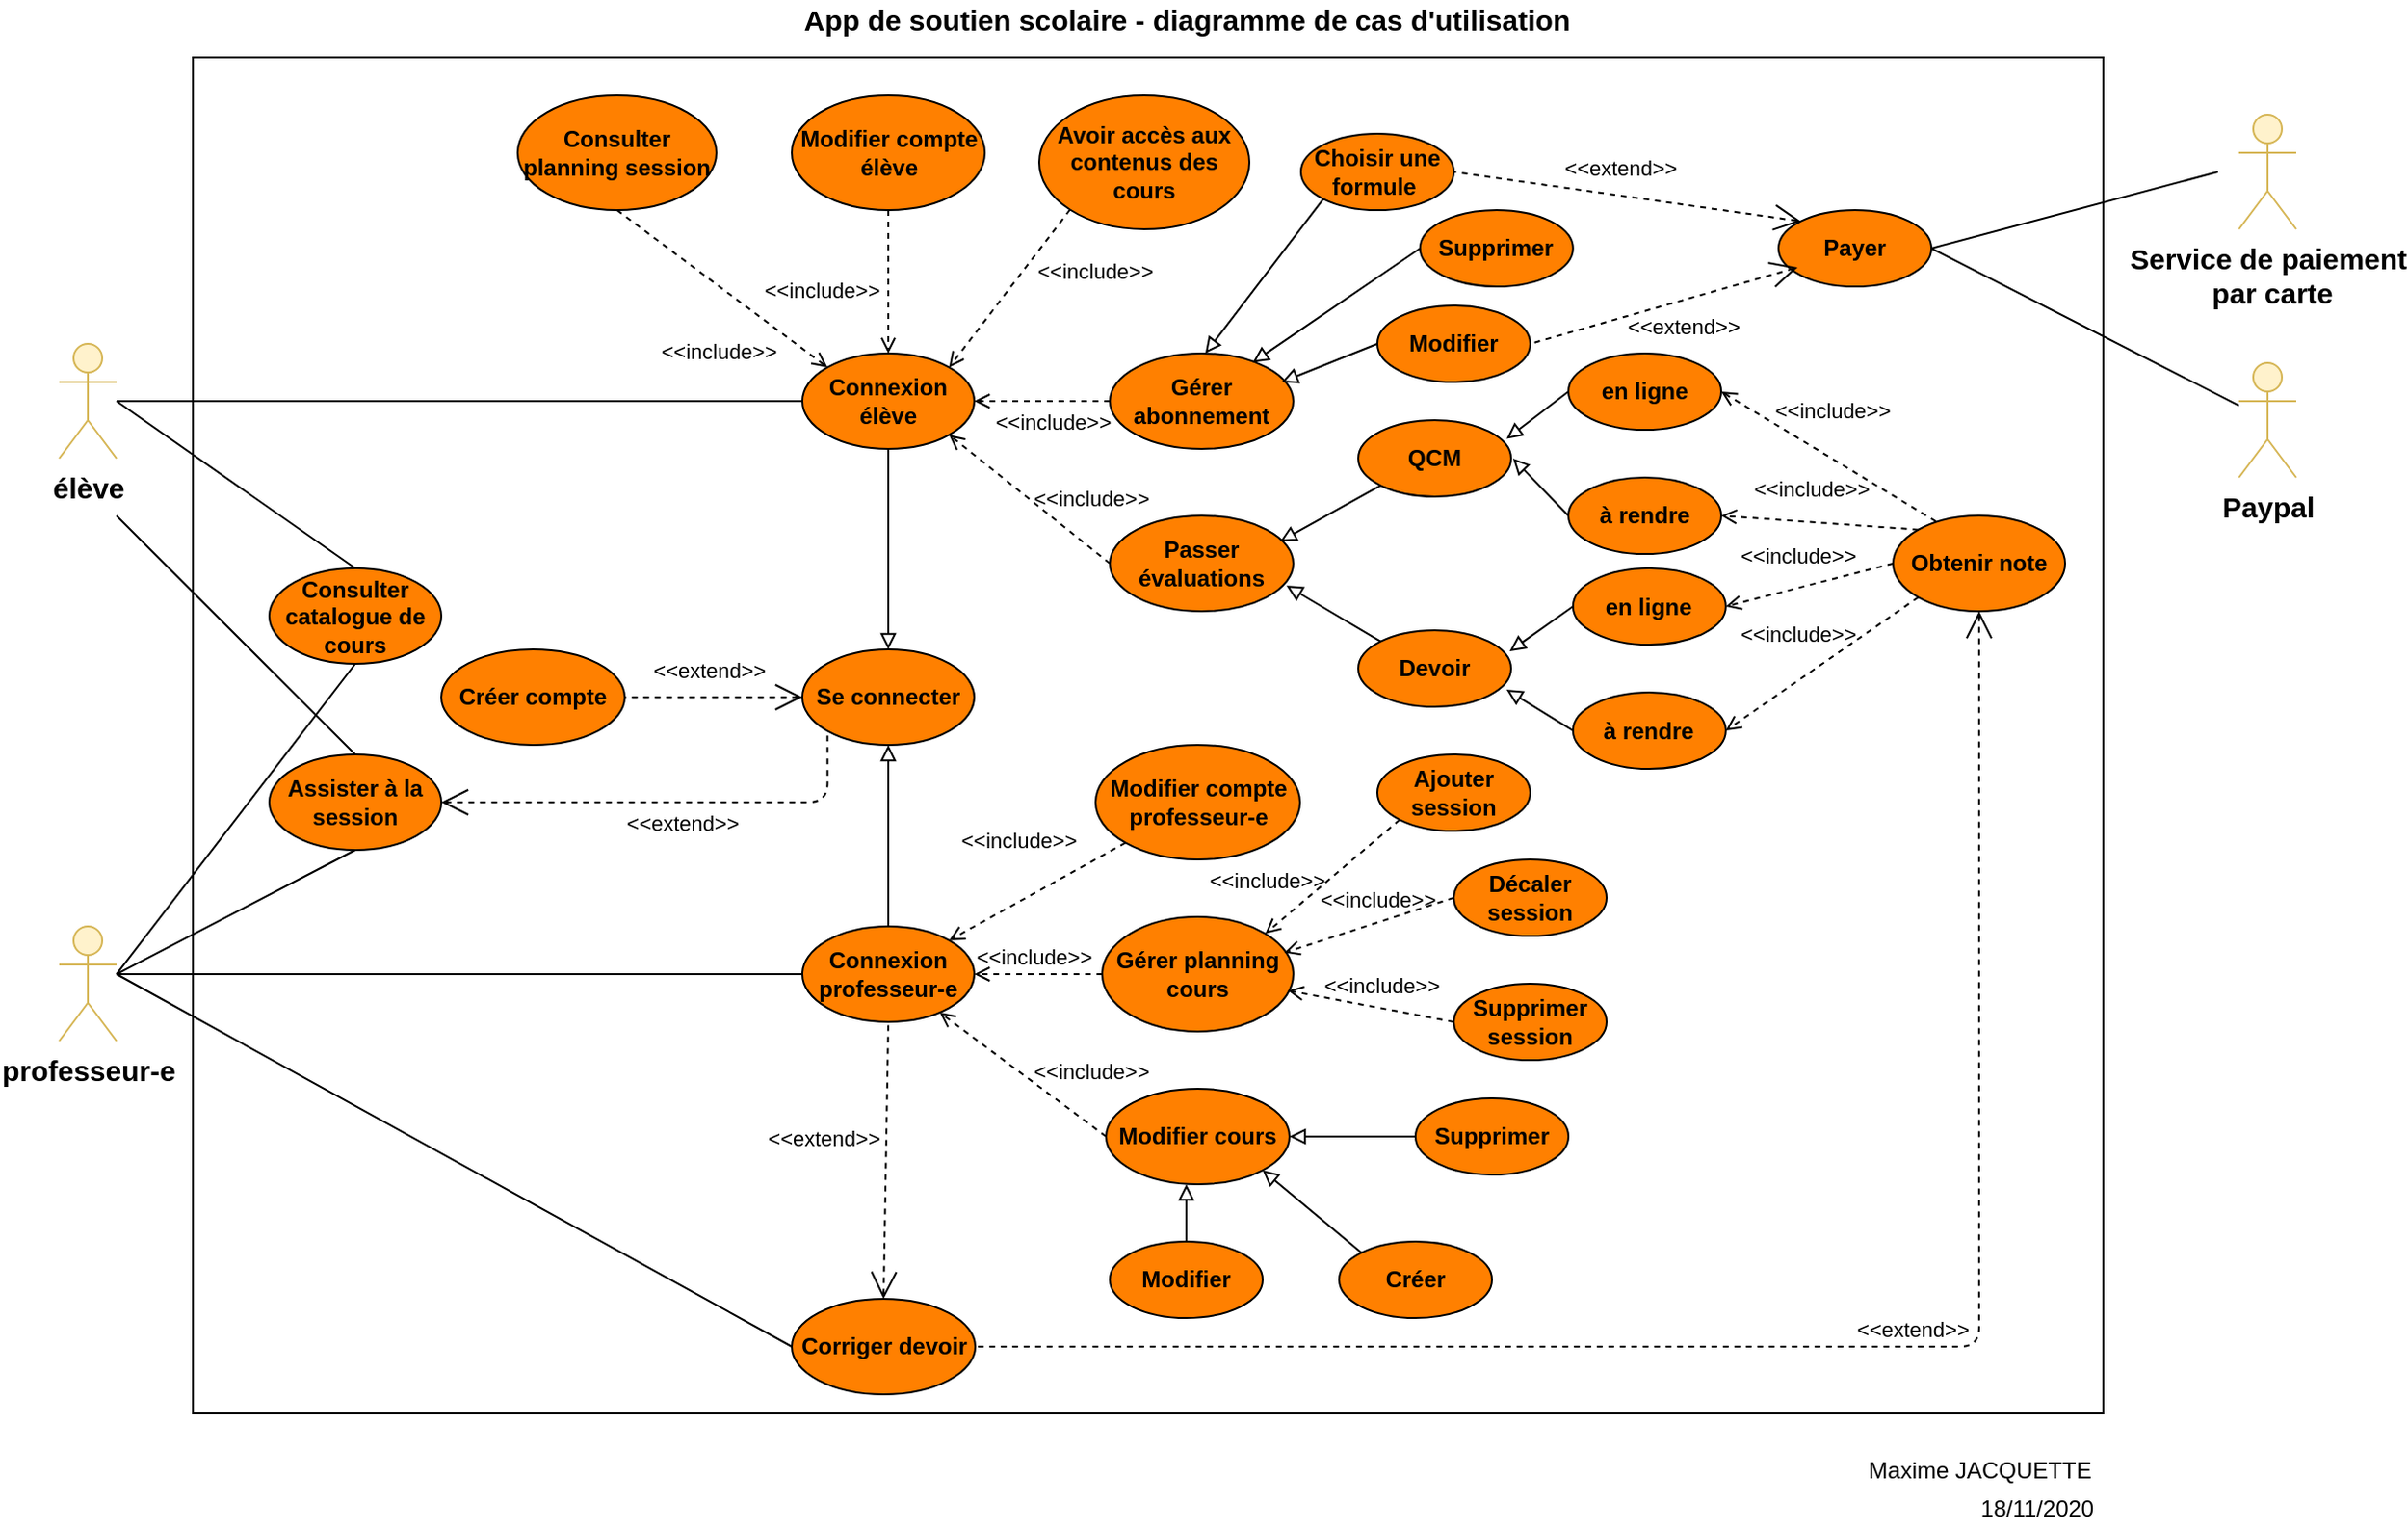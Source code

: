 <mxfile version="13.9.9" type="device"><diagram id="m76LeRl8EY66__AMMEVN" name="Page-1"><mxGraphModel dx="1038" dy="580" grid="1" gridSize="10" guides="1" tooltips="1" connect="1" arrows="1" fold="1" page="1" pageScale="1" pageWidth="827" pageHeight="1169" math="0" shadow="0"><root><mxCell id="0"/><mxCell id="1" parent="0"/><mxCell id="vDGFY8yrJB02w9KzzK8T-113" value="" style="rounded=0;whiteSpace=wrap;html=1;" parent="1" vertex="1"><mxGeometry x="140" y="80" width="1000" height="710" as="geometry"/></mxCell><mxCell id="vDGFY8yrJB02w9KzzK8T-2" value="&lt;b&gt;&lt;font style=&quot;font-size: 15px&quot;&gt;élève&lt;/font&gt;&lt;/b&gt;" style="shape=umlActor;verticalLabelPosition=bottom;verticalAlign=top;html=1;outlineConnect=0;fillColor=#fff2cc;strokeColor=#d6b656;" parent="1" vertex="1"><mxGeometry x="70" y="230" width="30" height="60" as="geometry"/></mxCell><mxCell id="vDGFY8yrJB02w9KzzK8T-10" value="&lt;b&gt;&lt;font style=&quot;font-size: 15px&quot;&gt;Paypal&lt;/font&gt;&lt;/b&gt;" style="shape=umlActor;verticalLabelPosition=bottom;verticalAlign=top;html=1;outlineConnect=0;fillColor=#fff2cc;strokeColor=#d6b656;" parent="1" vertex="1"><mxGeometry x="1211" y="240" width="30" height="60" as="geometry"/></mxCell><mxCell id="vDGFY8yrJB02w9KzzK8T-11" value="&lt;b&gt;&lt;font style=&quot;font-size: 15px&quot;&gt;professeur-e&lt;/font&gt;&lt;/b&gt;" style="shape=umlActor;verticalLabelPosition=bottom;verticalAlign=top;html=1;outlineConnect=0;fillColor=#fff2cc;strokeColor=#d6b656;" parent="1" vertex="1"><mxGeometry x="70" y="535" width="30" height="60" as="geometry"/></mxCell><mxCell id="vDGFY8yrJB02w9KzzK8T-14" value="&lt;b&gt;Créer compte&lt;/b&gt;" style="ellipse;whiteSpace=wrap;html=1;fillColor=#ff8000;" parent="1" vertex="1"><mxGeometry x="270" y="390" width="96" height="50" as="geometry"/></mxCell><mxCell id="vDGFY8yrJB02w9KzzK8T-15" value="&lt;b&gt;Se connecter&lt;/b&gt;" style="ellipse;whiteSpace=wrap;html=1;fillColor=#ff8000;" parent="1" vertex="1"><mxGeometry x="459" y="390" width="90" height="50" as="geometry"/></mxCell><mxCell id="vDGFY8yrJB02w9KzzK8T-19" value="&lt;b&gt;Modifier compte professeur-e&lt;/b&gt;" style="ellipse;whiteSpace=wrap;html=1;fillColor=#ff8000;" parent="1" vertex="1"><mxGeometry x="612.5" y="440" width="107" height="60" as="geometry"/></mxCell><mxCell id="vDGFY8yrJB02w9KzzK8T-20" value="&lt;b&gt;Passer évaluations&lt;/b&gt;" style="ellipse;whiteSpace=wrap;html=1;fillColor=#ff8000;" parent="1" vertex="1"><mxGeometry x="620" y="320" width="96" height="50" as="geometry"/></mxCell><mxCell id="vDGFY8yrJB02w9KzzK8T-24" value="&lt;b&gt;Devoir&lt;/b&gt;" style="ellipse;whiteSpace=wrap;html=1;fillColor=#ff8000;" parent="1" vertex="1"><mxGeometry x="750" y="380" width="80" height="40" as="geometry"/></mxCell><mxCell id="vDGFY8yrJB02w9KzzK8T-28" value="" style="endArrow=block;html=1;endFill=0;elbow=vertical;entryX=0.963;entryY=0.732;entryDx=0;entryDy=0;exitX=0;exitY=0;exitDx=0;exitDy=0;entryPerimeter=0;" parent="1" source="vDGFY8yrJB02w9KzzK8T-24" target="vDGFY8yrJB02w9KzzK8T-20" edge="1"><mxGeometry width="160" relative="1" as="geometry"><mxPoint x="350" y="595" as="sourcePoint"/><mxPoint x="510" y="595" as="targetPoint"/></mxGeometry></mxCell><mxCell id="vDGFY8yrJB02w9KzzK8T-30" value="&lt;b&gt;Gérer abonnement&lt;/b&gt;" style="ellipse;whiteSpace=wrap;html=1;fillColor=#ff8000;" parent="1" vertex="1"><mxGeometry x="620" y="235" width="96" height="50" as="geometry"/></mxCell><mxCell id="vDGFY8yrJB02w9KzzK8T-35" value="&lt;b&gt;Modifier cours&lt;/b&gt;" style="ellipse;whiteSpace=wrap;html=1;fillColor=#ff8000;" parent="1" vertex="1"><mxGeometry x="618" y="620" width="96" height="50" as="geometry"/></mxCell><mxCell id="vDGFY8yrJB02w9KzzK8T-37" value="&lt;b&gt;QCM&lt;/b&gt;" style="ellipse;whiteSpace=wrap;html=1;fillColor=#ff8000;" parent="1" vertex="1"><mxGeometry x="750" y="270" width="80" height="40" as="geometry"/></mxCell><mxCell id="vDGFY8yrJB02w9KzzK8T-38" value="" style="endArrow=block;html=1;endFill=0;elbow=vertical;entryX=0.929;entryY=0.268;entryDx=0;entryDy=0;exitX=0;exitY=1;exitDx=0;exitDy=0;entryPerimeter=0;" parent="1" source="vDGFY8yrJB02w9KzzK8T-37" target="vDGFY8yrJB02w9KzzK8T-20" edge="1"><mxGeometry width="160" relative="1" as="geometry"><mxPoint x="557.716" y="489.142" as="sourcePoint"/><mxPoint x="491.941" y="512.322" as="targetPoint"/></mxGeometry></mxCell><mxCell id="vDGFY8yrJB02w9KzzK8T-40" value="&lt;b&gt;Connexion élève&lt;br&gt;&lt;/b&gt;" style="ellipse;whiteSpace=wrap;html=1;fillColor=#ff8000;" parent="1" vertex="1"><mxGeometry x="459" y="235" width="90" height="50" as="geometry"/></mxCell><mxCell id="vDGFY8yrJB02w9KzzK8T-41" value="&lt;b&gt;Connexion professeur-e&lt;br&gt;&lt;/b&gt;" style="ellipse;whiteSpace=wrap;html=1;fillColor=#ff8000;" parent="1" vertex="1"><mxGeometry x="459" y="535" width="90" height="50" as="geometry"/></mxCell><mxCell id="vDGFY8yrJB02w9KzzK8T-42" value="" style="endArrow=none;html=1;entryX=0;entryY=0.5;entryDx=0;entryDy=0;" parent="1" target="vDGFY8yrJB02w9KzzK8T-41" edge="1"><mxGeometry width="50" height="50" relative="1" as="geometry"><mxPoint x="100" y="560" as="sourcePoint"/><mxPoint x="250" y="480" as="targetPoint"/></mxGeometry></mxCell><mxCell id="vDGFY8yrJB02w9KzzK8T-43" value="" style="endArrow=none;html=1;entryX=0;entryY=0.5;entryDx=0;entryDy=0;" parent="1" source="vDGFY8yrJB02w9KzzK8T-2" target="vDGFY8yrJB02w9KzzK8T-40" edge="1"><mxGeometry width="50" height="50" relative="1" as="geometry"><mxPoint x="80" y="460" as="sourcePoint"/><mxPoint x="130" y="410" as="targetPoint"/></mxGeometry></mxCell><mxCell id="vDGFY8yrJB02w9KzzK8T-44" value="" style="endArrow=block;html=1;endFill=0;elbow=vertical;exitX=0.5;exitY=1;exitDx=0;exitDy=0;" parent="1" source="vDGFY8yrJB02w9KzzK8T-40" target="vDGFY8yrJB02w9KzzK8T-15" edge="1"><mxGeometry width="160" relative="1" as="geometry"><mxPoint x="220" y="440" as="sourcePoint"/><mxPoint x="434.816" y="477" as="targetPoint"/></mxGeometry></mxCell><mxCell id="vDGFY8yrJB02w9KzzK8T-45" value="" style="endArrow=block;html=1;endFill=0;elbow=vertical;exitX=0.5;exitY=0;exitDx=0;exitDy=0;entryX=0.5;entryY=1;entryDx=0;entryDy=0;" parent="1" source="vDGFY8yrJB02w9KzzK8T-41" target="vDGFY8yrJB02w9KzzK8T-15" edge="1"><mxGeometry width="160" relative="1" as="geometry"><mxPoint x="300" y="410" as="sourcePoint"/><mxPoint x="300" y="515" as="targetPoint"/></mxGeometry></mxCell><mxCell id="vDGFY8yrJB02w9KzzK8T-46" value="&lt;b&gt;Gérer planning cours&lt;/b&gt;" style="ellipse;whiteSpace=wrap;html=1;fillColor=#ff8000;" parent="1" vertex="1"><mxGeometry x="616" y="530" width="100" height="60" as="geometry"/></mxCell><mxCell id="vDGFY8yrJB02w9KzzK8T-48" value="&amp;lt;&amp;lt;extend&amp;gt;&amp;gt;" style="edgeStyle=none;html=1;startArrow=open;endArrow=none;startSize=12;verticalAlign=bottom;dashed=1;labelBackgroundColor=none;exitX=0;exitY=0.5;exitDx=0;exitDy=0;entryX=1;entryY=0.5;entryDx=0;entryDy=0;" parent="1" source="vDGFY8yrJB02w9KzzK8T-15" target="vDGFY8yrJB02w9KzzK8T-14" edge="1"><mxGeometry x="0.054" y="-5" width="160" relative="1" as="geometry"><mxPoint x="230" y="510" as="sourcePoint"/><mxPoint x="390" y="510" as="targetPoint"/><mxPoint as="offset"/></mxGeometry></mxCell><mxCell id="vDGFY8yrJB02w9KzzK8T-49" value="&lt;b&gt;Modifier compte élève&lt;/b&gt;" style="ellipse;whiteSpace=wrap;html=1;fillColor=#ff8000;" parent="1" vertex="1"><mxGeometry x="453.5" y="100" width="101" height="60" as="geometry"/></mxCell><mxCell id="vDGFY8yrJB02w9KzzK8T-50" value="&amp;lt;&amp;lt;include&amp;gt;&amp;gt;" style="edgeStyle=none;html=1;endArrow=open;verticalAlign=bottom;dashed=1;labelBackgroundColor=none;exitX=0.5;exitY=1;exitDx=0;exitDy=0;" parent="1" source="vDGFY8yrJB02w9KzzK8T-49" target="vDGFY8yrJB02w9KzzK8T-40" edge="1"><mxGeometry x="0.343" y="-34" width="160" relative="1" as="geometry"><mxPoint x="470" y="220" as="sourcePoint"/><mxPoint x="630" y="220" as="targetPoint"/><mxPoint x="-1" as="offset"/></mxGeometry></mxCell><mxCell id="vDGFY8yrJB02w9KzzK8T-51" value="&lt;b&gt;Consulter catalogue de cours&lt;/b&gt;" style="ellipse;whiteSpace=wrap;html=1;fillColor=#ff8000;" parent="1" vertex="1"><mxGeometry x="180" y="347.5" width="90" height="50" as="geometry"/></mxCell><mxCell id="vDGFY8yrJB02w9KzzK8T-52" value="" style="endArrow=none;html=1;entryX=0.5;entryY=1;entryDx=0;entryDy=0;" parent="1" target="vDGFY8yrJB02w9KzzK8T-51" edge="1"><mxGeometry width="50" height="50" relative="1" as="geometry"><mxPoint x="100" y="560" as="sourcePoint"/><mxPoint x="140" y="450" as="targetPoint"/></mxGeometry></mxCell><mxCell id="vDGFY8yrJB02w9KzzK8T-53" value="" style="endArrow=none;html=1;exitX=0.5;exitY=0;exitDx=0;exitDy=0;" parent="1" source="vDGFY8yrJB02w9KzzK8T-51" edge="1"><mxGeometry width="50" height="50" relative="1" as="geometry"><mxPoint x="60" y="400" as="sourcePoint"/><mxPoint x="100" y="260" as="targetPoint"/></mxGeometry></mxCell><mxCell id="vDGFY8yrJB02w9KzzK8T-54" value="&lt;b&gt;Avoir accès aux contenus des cours&lt;/b&gt;" style="ellipse;whiteSpace=wrap;html=1;fillColor=#ff8000;" parent="1" vertex="1"><mxGeometry x="583" y="100" width="110" height="70" as="geometry"/></mxCell><mxCell id="vDGFY8yrJB02w9KzzK8T-55" value="&amp;lt;&amp;lt;include&amp;gt;&amp;gt;" style="edgeStyle=none;html=1;endArrow=open;verticalAlign=bottom;dashed=1;labelBackgroundColor=none;exitX=0;exitY=1;exitDx=0;exitDy=0;entryX=1;entryY=0;entryDx=0;entryDy=0;" parent="1" source="vDGFY8yrJB02w9KzzK8T-54" target="vDGFY8yrJB02w9KzzK8T-40" edge="1"><mxGeometry x="-0.519" y="35" width="160" relative="1" as="geometry"><mxPoint x="626" y="185" as="sourcePoint"/><mxPoint x="550" y="250" as="targetPoint"/><mxPoint as="offset"/></mxGeometry></mxCell><mxCell id="vDGFY8yrJB02w9KzzK8T-56" value="&amp;lt;&amp;lt;include&amp;gt;&amp;gt;" style="edgeStyle=none;html=1;endArrow=open;verticalAlign=bottom;dashed=1;labelBackgroundColor=none;exitX=0;exitY=0.5;exitDx=0;exitDy=0;entryX=1;entryY=0.5;entryDx=0;entryDy=0;" parent="1" source="vDGFY8yrJB02w9KzzK8T-30" target="vDGFY8yrJB02w9KzzK8T-40" edge="1"><mxGeometry x="-0.155" y="20" width="160" relative="1" as="geometry"><mxPoint x="623" y="320" as="sourcePoint"/><mxPoint x="556" y="320" as="targetPoint"/><mxPoint as="offset"/></mxGeometry></mxCell><mxCell id="vDGFY8yrJB02w9KzzK8T-57" value="&amp;lt;&amp;lt;include&amp;gt;&amp;gt;" style="edgeStyle=none;html=1;endArrow=open;verticalAlign=bottom;dashed=1;labelBackgroundColor=none;exitX=0;exitY=0.5;exitDx=0;exitDy=0;entryX=1;entryY=1;entryDx=0;entryDy=0;" parent="1" source="vDGFY8yrJB02w9KzzK8T-20" target="vDGFY8yrJB02w9KzzK8T-40" edge="1"><mxGeometry x="-0.565" y="-13" width="160" relative="1" as="geometry"><mxPoint x="613" y="310" as="sourcePoint"/><mxPoint x="542" y="310" as="targetPoint"/><mxPoint as="offset"/></mxGeometry></mxCell><mxCell id="vDGFY8yrJB02w9KzzK8T-58" value="&lt;b&gt;en ligne&lt;br&gt;&lt;/b&gt;" style="ellipse;whiteSpace=wrap;html=1;fillColor=#ff8000;" parent="1" vertex="1"><mxGeometry x="860" y="235" width="80" height="40" as="geometry"/></mxCell><mxCell id="vDGFY8yrJB02w9KzzK8T-59" value="&lt;b&gt;à rendre&lt;br&gt;&lt;/b&gt;" style="ellipse;whiteSpace=wrap;html=1;fillColor=#ff8000;" parent="1" vertex="1"><mxGeometry x="860" y="300" width="80" height="40" as="geometry"/></mxCell><mxCell id="vDGFY8yrJB02w9KzzK8T-61" value="" style="endArrow=block;html=1;endFill=0;elbow=vertical;exitX=0;exitY=0.5;exitDx=0;exitDy=0;" parent="1" source="vDGFY8yrJB02w9KzzK8T-59" edge="1"><mxGeometry width="160" relative="1" as="geometry"><mxPoint x="771.716" y="314.142" as="sourcePoint"/><mxPoint x="831" y="290" as="targetPoint"/></mxGeometry></mxCell><mxCell id="vDGFY8yrJB02w9KzzK8T-62" value="" style="endArrow=block;html=1;endFill=0;elbow=vertical;exitX=0;exitY=0.5;exitDx=0;exitDy=0;entryX=0.97;entryY=0.245;entryDx=0;entryDy=0;entryPerimeter=0;" parent="1" source="vDGFY8yrJB02w9KzzK8T-58" target="vDGFY8yrJB02w9KzzK8T-37" edge="1"><mxGeometry width="160" relative="1" as="geometry"><mxPoint x="881.716" y="315.858" as="sourcePoint"/><mxPoint x="820" y="281" as="targetPoint"/><Array as="points"/></mxGeometry></mxCell><mxCell id="vDGFY8yrJB02w9KzzK8T-63" value="&lt;b&gt;en ligne&lt;br&gt;&lt;/b&gt;" style="ellipse;whiteSpace=wrap;html=1;fillColor=#ff8000;" parent="1" vertex="1"><mxGeometry x="862.4" y="347.5" width="80" height="40" as="geometry"/></mxCell><mxCell id="vDGFY8yrJB02w9KzzK8T-64" value="&lt;b&gt;à rendre&lt;br&gt;&lt;/b&gt;" style="ellipse;whiteSpace=wrap;html=1;fillColor=#ff8000;" parent="1" vertex="1"><mxGeometry x="862.4" y="412.5" width="80" height="40" as="geometry"/></mxCell><mxCell id="vDGFY8yrJB02w9KzzK8T-65" value="" style="endArrow=block;html=1;endFill=0;elbow=vertical;exitX=0;exitY=0.5;exitDx=0;exitDy=0;entryX=0.97;entryY=0.775;entryDx=0;entryDy=0;entryPerimeter=0;" parent="1" source="vDGFY8yrJB02w9KzzK8T-64" target="vDGFY8yrJB02w9KzzK8T-24" edge="1"><mxGeometry width="160" relative="1" as="geometry"><mxPoint x="774.116" y="426.642" as="sourcePoint"/><mxPoint x="832" y="403" as="targetPoint"/></mxGeometry></mxCell><mxCell id="vDGFY8yrJB02w9KzzK8T-66" value="" style="endArrow=block;html=1;endFill=0;elbow=vertical;exitX=0;exitY=0.5;exitDx=0;exitDy=0;entryX=0.99;entryY=0.275;entryDx=0;entryDy=0;entryPerimeter=0;" parent="1" source="vDGFY8yrJB02w9KzzK8T-63" target="vDGFY8yrJB02w9KzzK8T-24" edge="1"><mxGeometry width="160" relative="1" as="geometry"><mxPoint x="884.116" y="428.358" as="sourcePoint"/><mxPoint x="830" y="400" as="targetPoint"/><Array as="points"/></mxGeometry></mxCell><mxCell id="vDGFY8yrJB02w9KzzK8T-67" value="&amp;lt;&amp;lt;include&amp;gt;&amp;gt;" style="edgeStyle=none;html=1;endArrow=open;verticalAlign=bottom;dashed=1;labelBackgroundColor=none;exitX=0;exitY=1;exitDx=0;exitDy=0;entryX=1;entryY=0;entryDx=0;entryDy=0;" parent="1" source="vDGFY8yrJB02w9KzzK8T-19" target="vDGFY8yrJB02w9KzzK8T-41" edge="1"><mxGeometry x="0.009" y="-20" width="160" relative="1" as="geometry"><mxPoint x="633.18" y="457.32" as="sourcePoint"/><mxPoint x="549.0" y="389.998" as="targetPoint"/><mxPoint as="offset"/></mxGeometry></mxCell><mxCell id="vDGFY8yrJB02w9KzzK8T-68" value="&amp;lt;&amp;lt;include&amp;gt;&amp;gt;" style="edgeStyle=none;html=1;endArrow=open;verticalAlign=bottom;dashed=1;labelBackgroundColor=none;exitX=0;exitY=0.5;exitDx=0;exitDy=0;entryX=1;entryY=0.5;entryDx=0;entryDy=0;" parent="1" source="vDGFY8yrJB02w9KzzK8T-46" target="vDGFY8yrJB02w9KzzK8T-41" edge="1"><mxGeometry x="0.075" width="160" relative="1" as="geometry"><mxPoint x="623" y="485" as="sourcePoint"/><mxPoint x="545.82" y="552.322" as="targetPoint"/><mxPoint as="offset"/></mxGeometry></mxCell><mxCell id="vDGFY8yrJB02w9KzzK8T-69" value="&amp;lt;&amp;lt;include&amp;gt;&amp;gt;" style="edgeStyle=none;html=1;endArrow=open;verticalAlign=bottom;dashed=1;labelBackgroundColor=none;exitX=0;exitY=0.5;exitDx=0;exitDy=0;" parent="1" source="vDGFY8yrJB02w9KzzK8T-35" target="vDGFY8yrJB02w9KzzK8T-41" edge="1"><mxGeometry x="-0.607" y="-15" width="160" relative="1" as="geometry"><mxPoint x="607" y="620" as="sourcePoint"/><mxPoint x="540" y="620" as="targetPoint"/><mxPoint as="offset"/></mxGeometry></mxCell><mxCell id="vDGFY8yrJB02w9KzzK8T-71" value="&lt;b&gt;Modifier&lt;br&gt;&lt;/b&gt;" style="ellipse;whiteSpace=wrap;html=1;fillColor=#ff8000;" parent="1" vertex="1"><mxGeometry x="620" y="700" width="80" height="40" as="geometry"/></mxCell><mxCell id="vDGFY8yrJB02w9KzzK8T-72" value="" style="endArrow=block;html=1;endFill=0;elbow=vertical;exitX=0.5;exitY=0;exitDx=0;exitDy=0;" parent="1" source="vDGFY8yrJB02w9KzzK8T-71" edge="1"><mxGeometry width="160" relative="1" as="geometry"><mxPoint x="662.516" y="675.642" as="sourcePoint"/><mxPoint x="660" y="670" as="targetPoint"/></mxGeometry></mxCell><mxCell id="vDGFY8yrJB02w9KzzK8T-73" value="&lt;b&gt;Créer&lt;br&gt;&lt;/b&gt;" style="ellipse;whiteSpace=wrap;html=1;fillColor=#ff8000;" parent="1" vertex="1"><mxGeometry x="740.0" y="700" width="80" height="40" as="geometry"/></mxCell><mxCell id="vDGFY8yrJB02w9KzzK8T-74" value="" style="endArrow=block;html=1;endFill=0;elbow=vertical;exitX=0;exitY=0;exitDx=0;exitDy=0;entryX=1;entryY=1;entryDx=0;entryDy=0;" parent="1" source="vDGFY8yrJB02w9KzzK8T-73" target="vDGFY8yrJB02w9KzzK8T-35" edge="1"><mxGeometry width="160" relative="1" as="geometry"><mxPoint x="679.916" y="600.642" as="sourcePoint"/><mxPoint x="733.4" y="585" as="targetPoint"/></mxGeometry></mxCell><mxCell id="vDGFY8yrJB02w9KzzK8T-75" value="&lt;b&gt;Supprimer&lt;br&gt;&lt;/b&gt;" style="ellipse;whiteSpace=wrap;html=1;fillColor=#ff8000;" parent="1" vertex="1"><mxGeometry x="780" y="625" width="80" height="40" as="geometry"/></mxCell><mxCell id="vDGFY8yrJB02w9KzzK8T-76" value="" style="endArrow=block;html=1;endFill=0;elbow=vertical;exitX=0;exitY=0.5;exitDx=0;exitDy=0;entryX=1;entryY=0.5;entryDx=0;entryDy=0;" parent="1" source="vDGFY8yrJB02w9KzzK8T-75" target="vDGFY8yrJB02w9KzzK8T-35" edge="1"><mxGeometry width="160" relative="1" as="geometry"><mxPoint x="706.516" y="559.142" as="sourcePoint"/><mxPoint x="760.0" y="543.5" as="targetPoint"/></mxGeometry></mxCell><mxCell id="vDGFY8yrJB02w9KzzK8T-77" value="&lt;b&gt;Obtenir note&lt;/b&gt;" style="ellipse;whiteSpace=wrap;html=1;fillColor=#ff8000;" parent="1" vertex="1"><mxGeometry x="1030" y="320" width="90" height="50" as="geometry"/></mxCell><mxCell id="vDGFY8yrJB02w9KzzK8T-78" value="&lt;b&gt;Corriger devoir&lt;/b&gt;" style="ellipse;whiteSpace=wrap;html=1;fillColor=#ff8000;" parent="1" vertex="1"><mxGeometry x="453.5" y="730" width="96" height="50" as="geometry"/></mxCell><mxCell id="vDGFY8yrJB02w9KzzK8T-79" value="" style="endArrow=none;html=1;entryX=0;entryY=0.5;entryDx=0;entryDy=0;" parent="1" target="vDGFY8yrJB02w9KzzK8T-78" edge="1"><mxGeometry width="50" height="50" relative="1" as="geometry"><mxPoint x="100" y="560" as="sourcePoint"/><mxPoint x="469" y="570" as="targetPoint"/></mxGeometry></mxCell><mxCell id="vDGFY8yrJB02w9KzzK8T-84" value="&amp;lt;&amp;lt;extend&amp;gt;&amp;gt;" style="edgeStyle=none;html=1;startArrow=open;endArrow=none;startSize=12;verticalAlign=bottom;dashed=1;labelBackgroundColor=none;entryX=0.5;entryY=1;entryDx=0;entryDy=0;exitX=0.5;exitY=0;exitDx=0;exitDy=0;" parent="1" source="vDGFY8yrJB02w9KzzK8T-78" target="vDGFY8yrJB02w9KzzK8T-41" edge="1"><mxGeometry x="0.028" y="33" width="160" relative="1" as="geometry"><mxPoint x="504" y="720" as="sourcePoint"/><mxPoint x="396" y="690" as="targetPoint"/><mxPoint as="offset"/></mxGeometry></mxCell><mxCell id="vDGFY8yrJB02w9KzzK8T-86" value="&lt;b&gt;Assister à la session&lt;/b&gt;" style="ellipse;whiteSpace=wrap;html=1;fillColor=#ff8000;" parent="1" vertex="1"><mxGeometry x="180" y="445" width="90" height="50" as="geometry"/></mxCell><mxCell id="vDGFY8yrJB02w9KzzK8T-87" value="&amp;lt;&amp;lt;extend&amp;gt;&amp;gt;" style="edgeStyle=orthogonalEdgeStyle;html=1;startArrow=open;endArrow=none;startSize=12;verticalAlign=bottom;dashed=1;labelBackgroundColor=none;entryX=0;entryY=1;entryDx=0;entryDy=0;exitX=1;exitY=0.5;exitDx=0;exitDy=0;" parent="1" source="vDGFY8yrJB02w9KzzK8T-86" target="vDGFY8yrJB02w9KzzK8T-15" edge="1"><mxGeometry x="0.052" y="-20" width="160" relative="1" as="geometry"><mxPoint x="390" y="615" as="sourcePoint"/><mxPoint x="390" y="480" as="targetPoint"/><mxPoint as="offset"/><Array as="points"><mxPoint x="472" y="470"/></Array></mxGeometry></mxCell><mxCell id="vDGFY8yrJB02w9KzzK8T-89" value="" style="endArrow=none;html=1;entryX=0.5;entryY=0;entryDx=0;entryDy=0;" parent="1" target="vDGFY8yrJB02w9KzzK8T-86" edge="1"><mxGeometry width="50" height="50" relative="1" as="geometry"><mxPoint x="100" y="320" as="sourcePoint"/><mxPoint x="235" y="390" as="targetPoint"/></mxGeometry></mxCell><mxCell id="vDGFY8yrJB02w9KzzK8T-90" value="" style="endArrow=none;html=1;entryX=0.5;entryY=1;entryDx=0;entryDy=0;" parent="1" target="vDGFY8yrJB02w9KzzK8T-86" edge="1"><mxGeometry width="50" height="50" relative="1" as="geometry"><mxPoint x="100" y="560" as="sourcePoint"/><mxPoint x="125" y="487.5" as="targetPoint"/></mxGeometry></mxCell><mxCell id="vDGFY8yrJB02w9KzzK8T-91" value="&lt;b&gt;Choisir une formule&amp;nbsp;&lt;br&gt;&lt;/b&gt;" style="ellipse;whiteSpace=wrap;html=1;fillColor=#ff8000;" parent="1" vertex="1"><mxGeometry x="720.0" y="120" width="80" height="40" as="geometry"/></mxCell><mxCell id="vDGFY8yrJB02w9KzzK8T-92" value="&lt;b&gt;Supprimer&lt;br&gt;&lt;/b&gt;" style="ellipse;whiteSpace=wrap;html=1;fillColor=#ff8000;" parent="1" vertex="1"><mxGeometry x="782.4" y="160" width="80" height="40" as="geometry"/></mxCell><mxCell id="vDGFY8yrJB02w9KzzK8T-93" value="&lt;b&gt;Modifier&lt;br&gt;&lt;/b&gt;" style="ellipse;whiteSpace=wrap;html=1;fillColor=#ff8000;" parent="1" vertex="1"><mxGeometry x="760.0" y="210" width="80" height="40" as="geometry"/></mxCell><mxCell id="vDGFY8yrJB02w9KzzK8T-94" value="" style="endArrow=block;html=1;endFill=0;elbow=vertical;exitX=0;exitY=1;exitDx=0;exitDy=0;entryX=1;entryY=0;entryDx=0;entryDy=0;" parent="1" source="vDGFY8yrJB02w9KzzK8T-91" edge="1"><mxGeometry width="160" relative="1" as="geometry"><mxPoint x="720" y="192.68" as="sourcePoint"/><mxPoint x="669.941" y="235.002" as="targetPoint"/></mxGeometry></mxCell><mxCell id="vDGFY8yrJB02w9KzzK8T-95" value="" style="endArrow=block;html=1;endFill=0;elbow=vertical;exitX=0;exitY=0.5;exitDx=0;exitDy=0;entryX=0.779;entryY=0.096;entryDx=0;entryDy=0;entryPerimeter=0;" parent="1" source="vDGFY8yrJB02w9KzzK8T-92" target="vDGFY8yrJB02w9KzzK8T-30" edge="1"><mxGeometry width="160" relative="1" as="geometry"><mxPoint x="741.716" y="164.142" as="sourcePoint"/><mxPoint x="679.941" y="245.002" as="targetPoint"/></mxGeometry></mxCell><mxCell id="vDGFY8yrJB02w9KzzK8T-96" value="" style="endArrow=block;html=1;endFill=0;elbow=vertical;exitX=0;exitY=0.5;exitDx=0;exitDy=0;" parent="1" source="vDGFY8yrJB02w9KzzK8T-93" edge="1"><mxGeometry width="160" relative="1" as="geometry"><mxPoint x="792.4" y="190" as="sourcePoint"/><mxPoint x="710" y="250" as="targetPoint"/></mxGeometry></mxCell><mxCell id="vDGFY8yrJB02w9KzzK8T-97" value="&lt;b&gt;Ajouter session&lt;br&gt;&lt;/b&gt;" style="ellipse;whiteSpace=wrap;html=1;fillColor=#ff8000;" parent="1" vertex="1"><mxGeometry x="760" y="445" width="80" height="40" as="geometry"/></mxCell><mxCell id="vDGFY8yrJB02w9KzzK8T-98" value="&lt;b&gt;Décaler session&lt;br&gt;&lt;/b&gt;" style="ellipse;whiteSpace=wrap;html=1;fillColor=#ff8000;" parent="1" vertex="1"><mxGeometry x="800" y="500" width="80" height="40" as="geometry"/></mxCell><mxCell id="vDGFY8yrJB02w9KzzK8T-99" value="&lt;b&gt;Supprimer session&lt;br&gt;&lt;/b&gt;" style="ellipse;whiteSpace=wrap;html=1;fillColor=#ff8000;" parent="1" vertex="1"><mxGeometry x="800" y="565" width="80" height="40" as="geometry"/></mxCell><mxCell id="vDGFY8yrJB02w9KzzK8T-100" value="&amp;lt;&amp;lt;include&amp;gt;&amp;gt;" style="edgeStyle=none;html=1;endArrow=open;verticalAlign=bottom;dashed=1;labelBackgroundColor=none;exitX=0;exitY=1;exitDx=0;exitDy=0;entryX=1;entryY=0;entryDx=0;entryDy=0;" parent="1" source="vDGFY8yrJB02w9KzzK8T-97" target="vDGFY8yrJB02w9KzzK8T-46" edge="1"><mxGeometry x="0.73" y="-14" width="160" relative="1" as="geometry"><mxPoint x="793.5" y="514.5" as="sourcePoint"/><mxPoint x="726.5" y="514.5" as="targetPoint"/><mxPoint as="offset"/></mxGeometry></mxCell><mxCell id="vDGFY8yrJB02w9KzzK8T-101" value="&amp;lt;&amp;lt;include&amp;gt;&amp;gt;" style="edgeStyle=none;html=1;endArrow=open;verticalAlign=bottom;dashed=1;labelBackgroundColor=none;exitX=0;exitY=0.5;exitDx=0;exitDy=0;entryX=1;entryY=0;entryDx=0;entryDy=0;" parent="1" source="vDGFY8yrJB02w9KzzK8T-98" edge="1"><mxGeometry x="-0.117" y="-3" width="160" relative="1" as="geometry"><mxPoint x="771.716" y="484.142" as="sourcePoint"/><mxPoint x="711.355" y="548.787" as="targetPoint"/><mxPoint as="offset"/></mxGeometry></mxCell><mxCell id="vDGFY8yrJB02w9KzzK8T-102" value="&amp;lt;&amp;lt;include&amp;gt;&amp;gt;" style="edgeStyle=none;html=1;endArrow=open;verticalAlign=bottom;dashed=1;labelBackgroundColor=none;exitX=0;exitY=0.5;exitDx=0;exitDy=0;entryX=0.972;entryY=0.643;entryDx=0;entryDy=0;entryPerimeter=0;" parent="1" source="vDGFY8yrJB02w9KzzK8T-99" target="vDGFY8yrJB02w9KzzK8T-46" edge="1"><mxGeometry x="-0.117" y="-3" width="160" relative="1" as="geometry"><mxPoint x="810" y="530" as="sourcePoint"/><mxPoint x="721.355" y="558.787" as="targetPoint"/><mxPoint as="offset"/></mxGeometry></mxCell><mxCell id="vDGFY8yrJB02w9KzzK8T-103" value="&lt;b&gt;Consulter planning session&lt;/b&gt;" style="ellipse;whiteSpace=wrap;html=1;fillColor=#ff8000;" parent="1" vertex="1"><mxGeometry x="310" y="100" width="104" height="60" as="geometry"/></mxCell><mxCell id="vDGFY8yrJB02w9KzzK8T-104" value="&amp;lt;&amp;lt;include&amp;gt;&amp;gt;" style="edgeStyle=none;html=1;endArrow=open;verticalAlign=bottom;dashed=1;labelBackgroundColor=none;exitX=0.5;exitY=1;exitDx=0;exitDy=0;entryX=0;entryY=0;entryDx=0;entryDy=0;" parent="1" source="vDGFY8yrJB02w9KzzK8T-103" target="vDGFY8yrJB02w9KzzK8T-40" edge="1"><mxGeometry x="0.343" y="-34" width="160" relative="1" as="geometry"><mxPoint x="514" y="170" as="sourcePoint"/><mxPoint x="514" y="245" as="targetPoint"/><mxPoint x="-1" as="offset"/></mxGeometry></mxCell><mxCell id="vDGFY8yrJB02w9KzzK8T-105" value="&amp;lt;&amp;lt;extend&amp;gt;&amp;gt;" style="edgeStyle=orthogonalEdgeStyle;html=1;startArrow=open;endArrow=none;startSize=12;verticalAlign=bottom;dashed=1;labelBackgroundColor=none;entryX=1;entryY=0.5;entryDx=0;entryDy=0;exitX=0.5;exitY=1;exitDx=0;exitDy=0;" parent="1" source="vDGFY8yrJB02w9KzzK8T-77" target="vDGFY8yrJB02w9KzzK8T-78" edge="1"><mxGeometry x="-0.077" width="160" relative="1" as="geometry"><mxPoint x="1073.75" y="515" as="sourcePoint"/><mxPoint x="1076.25" y="370" as="targetPoint"/><mxPoint as="offset"/><Array as="points"><mxPoint x="1075" y="755"/></Array></mxGeometry></mxCell><mxCell id="vDGFY8yrJB02w9KzzK8T-106" value="&amp;lt;&amp;lt;include&amp;gt;&amp;gt;" style="edgeStyle=none;html=1;endArrow=open;verticalAlign=bottom;dashed=1;labelBackgroundColor=none;exitX=0;exitY=1;exitDx=0;exitDy=0;entryX=1;entryY=0.5;entryDx=0;entryDy=0;" parent="1" source="vDGFY8yrJB02w9KzzK8T-77" target="vDGFY8yrJB02w9KzzK8T-64" edge="1"><mxGeometry x="0.101" y="-14" width="160" relative="1" as="geometry"><mxPoint x="1046.8" y="436.42" as="sourcePoint"/><mxPoint x="960" y="420.0" as="targetPoint"/><mxPoint y="1" as="offset"/></mxGeometry></mxCell><mxCell id="vDGFY8yrJB02w9KzzK8T-107" value="&amp;lt;&amp;lt;include&amp;gt;&amp;gt;" style="edgeStyle=none;html=1;endArrow=open;verticalAlign=bottom;dashed=1;labelBackgroundColor=none;exitX=0;exitY=0.5;exitDx=0;exitDy=0;entryX=1;entryY=0.5;entryDx=0;entryDy=0;" parent="1" source="vDGFY8yrJB02w9KzzK8T-77" target="vDGFY8yrJB02w9KzzK8T-63" edge="1"><mxGeometry x="0.098" y="-8" width="160" relative="1" as="geometry"><mxPoint x="1053.18" y="372.678" as="sourcePoint"/><mxPoint x="952.4" y="442.5" as="targetPoint"/><mxPoint as="offset"/></mxGeometry></mxCell><mxCell id="vDGFY8yrJB02w9KzzK8T-108" value="&amp;lt;&amp;lt;include&amp;gt;&amp;gt;" style="edgeStyle=none;html=1;endArrow=open;verticalAlign=bottom;dashed=1;labelBackgroundColor=none;exitX=0;exitY=0;exitDx=0;exitDy=0;entryX=1;entryY=0.5;entryDx=0;entryDy=0;" parent="1" source="vDGFY8yrJB02w9KzzK8T-77" target="vDGFY8yrJB02w9KzzK8T-59" edge="1"><mxGeometry x="0.098" y="-8" width="160" relative="1" as="geometry"><mxPoint x="1040" y="355" as="sourcePoint"/><mxPoint x="952.4" y="377.5" as="targetPoint"/><mxPoint as="offset"/></mxGeometry></mxCell><mxCell id="vDGFY8yrJB02w9KzzK8T-109" value="&amp;lt;&amp;lt;include&amp;gt;&amp;gt;" style="edgeStyle=none;html=1;endArrow=open;verticalAlign=bottom;dashed=1;labelBackgroundColor=none;exitX=0.249;exitY=0.06;exitDx=0;exitDy=0;entryX=1;entryY=0.5;entryDx=0;entryDy=0;exitPerimeter=0;" parent="1" source="vDGFY8yrJB02w9KzzK8T-77" target="vDGFY8yrJB02w9KzzK8T-58" edge="1"><mxGeometry x="0.101" y="-14" width="160" relative="1" as="geometry"><mxPoint x="1053.18" y="372.678" as="sourcePoint"/><mxPoint x="952.4" y="442.5" as="targetPoint"/><mxPoint y="1" as="offset"/></mxGeometry></mxCell><mxCell id="vDGFY8yrJB02w9KzzK8T-114" value="&lt;b&gt;Payer&lt;/b&gt;" style="ellipse;whiteSpace=wrap;html=1;fillColor=#ff8000;" parent="1" vertex="1"><mxGeometry x="970" y="160" width="80" height="40" as="geometry"/></mxCell><mxCell id="vDGFY8yrJB02w9KzzK8T-115" value="&lt;b&gt;&lt;font style=&quot;font-size: 15px&quot;&gt;Service de paiement&lt;br&gt;&amp;nbsp;par carte&lt;/font&gt;&lt;/b&gt;" style="shape=umlActor;verticalLabelPosition=bottom;verticalAlign=top;html=1;outlineConnect=0;fillColor=#fff2cc;strokeColor=#d6b656;" parent="1" vertex="1"><mxGeometry x="1211" y="110" width="30" height="60" as="geometry"/></mxCell><mxCell id="vDGFY8yrJB02w9KzzK8T-117" value="" style="endArrow=none;html=1;exitX=1;exitY=0.5;exitDx=0;exitDy=0;" parent="1" source="vDGFY8yrJB02w9KzzK8T-114" target="vDGFY8yrJB02w9KzzK8T-10" edge="1"><mxGeometry width="50" height="50" relative="1" as="geometry"><mxPoint x="1240" y="420" as="sourcePoint"/><mxPoint x="1290" y="370" as="targetPoint"/></mxGeometry></mxCell><mxCell id="vDGFY8yrJB02w9KzzK8T-118" value="" style="endArrow=none;html=1;exitX=1;exitY=0.5;exitDx=0;exitDy=0;" parent="1" source="vDGFY8yrJB02w9KzzK8T-114" edge="1"><mxGeometry width="50" height="50" relative="1" as="geometry"><mxPoint x="1010" y="190" as="sourcePoint"/><mxPoint x="1200" y="140" as="targetPoint"/></mxGeometry></mxCell><mxCell id="vDGFY8yrJB02w9KzzK8T-121" value="&lt;b&gt;&lt;font style=&quot;font-size: 15px&quot;&gt;App de soutien scolaire - diagramme de cas d'utilisation&lt;/font&gt;&lt;/b&gt;" style="text;html=1;align=center;verticalAlign=middle;resizable=0;points=[];autosize=1;" parent="1" vertex="1"><mxGeometry x="450" y="50" width="420" height="20" as="geometry"/></mxCell><mxCell id="vDGFY8yrJB02w9KzzK8T-125" value="&amp;lt;&amp;lt;extend&amp;gt;&amp;gt;" style="edgeStyle=none;html=1;startArrow=open;endArrow=none;startSize=12;verticalAlign=bottom;dashed=1;labelBackgroundColor=none;exitX=0;exitY=0;exitDx=0;exitDy=0;entryX=1;entryY=0.5;entryDx=0;entryDy=0;" parent="1" source="vDGFY8yrJB02w9KzzK8T-114" target="vDGFY8yrJB02w9KzzK8T-91" edge="1"><mxGeometry x="0.054" y="-5" width="160" relative="1" as="geometry"><mxPoint x="963" y="150" as="sourcePoint"/><mxPoint x="870" y="150" as="targetPoint"/><mxPoint as="offset"/></mxGeometry></mxCell><mxCell id="vDGFY8yrJB02w9KzzK8T-127" value="&amp;lt;&amp;lt;extend&amp;gt;&amp;gt;" style="edgeStyle=none;html=1;startArrow=open;endArrow=none;startSize=12;verticalAlign=bottom;dashed=1;labelBackgroundColor=none;entryX=1;entryY=0.5;entryDx=0;entryDy=0;" parent="1" target="vDGFY8yrJB02w9KzzK8T-93" edge="1"><mxGeometry x="-0.057" y="22" width="160" relative="1" as="geometry"><mxPoint x="980" y="190" as="sourcePoint"/><mxPoint x="810" y="150" as="targetPoint"/><mxPoint as="offset"/></mxGeometry></mxCell><mxCell id="vDGFY8yrJB02w9KzzK8T-129" value="18/11/2020" style="text;html=1;align=center;verticalAlign=middle;resizable=0;points=[];autosize=1;" parent="1" vertex="1"><mxGeometry x="1070" y="830" width="70" height="20" as="geometry"/></mxCell><mxCell id="vDGFY8yrJB02w9KzzK8T-131" value="Maxime JACQUETTE" style="text;html=1;align=center;verticalAlign=middle;resizable=0;points=[];autosize=1;" parent="1" vertex="1"><mxGeometry x="1010" y="810" width="130" height="20" as="geometry"/></mxCell></root></mxGraphModel></diagram></mxfile>